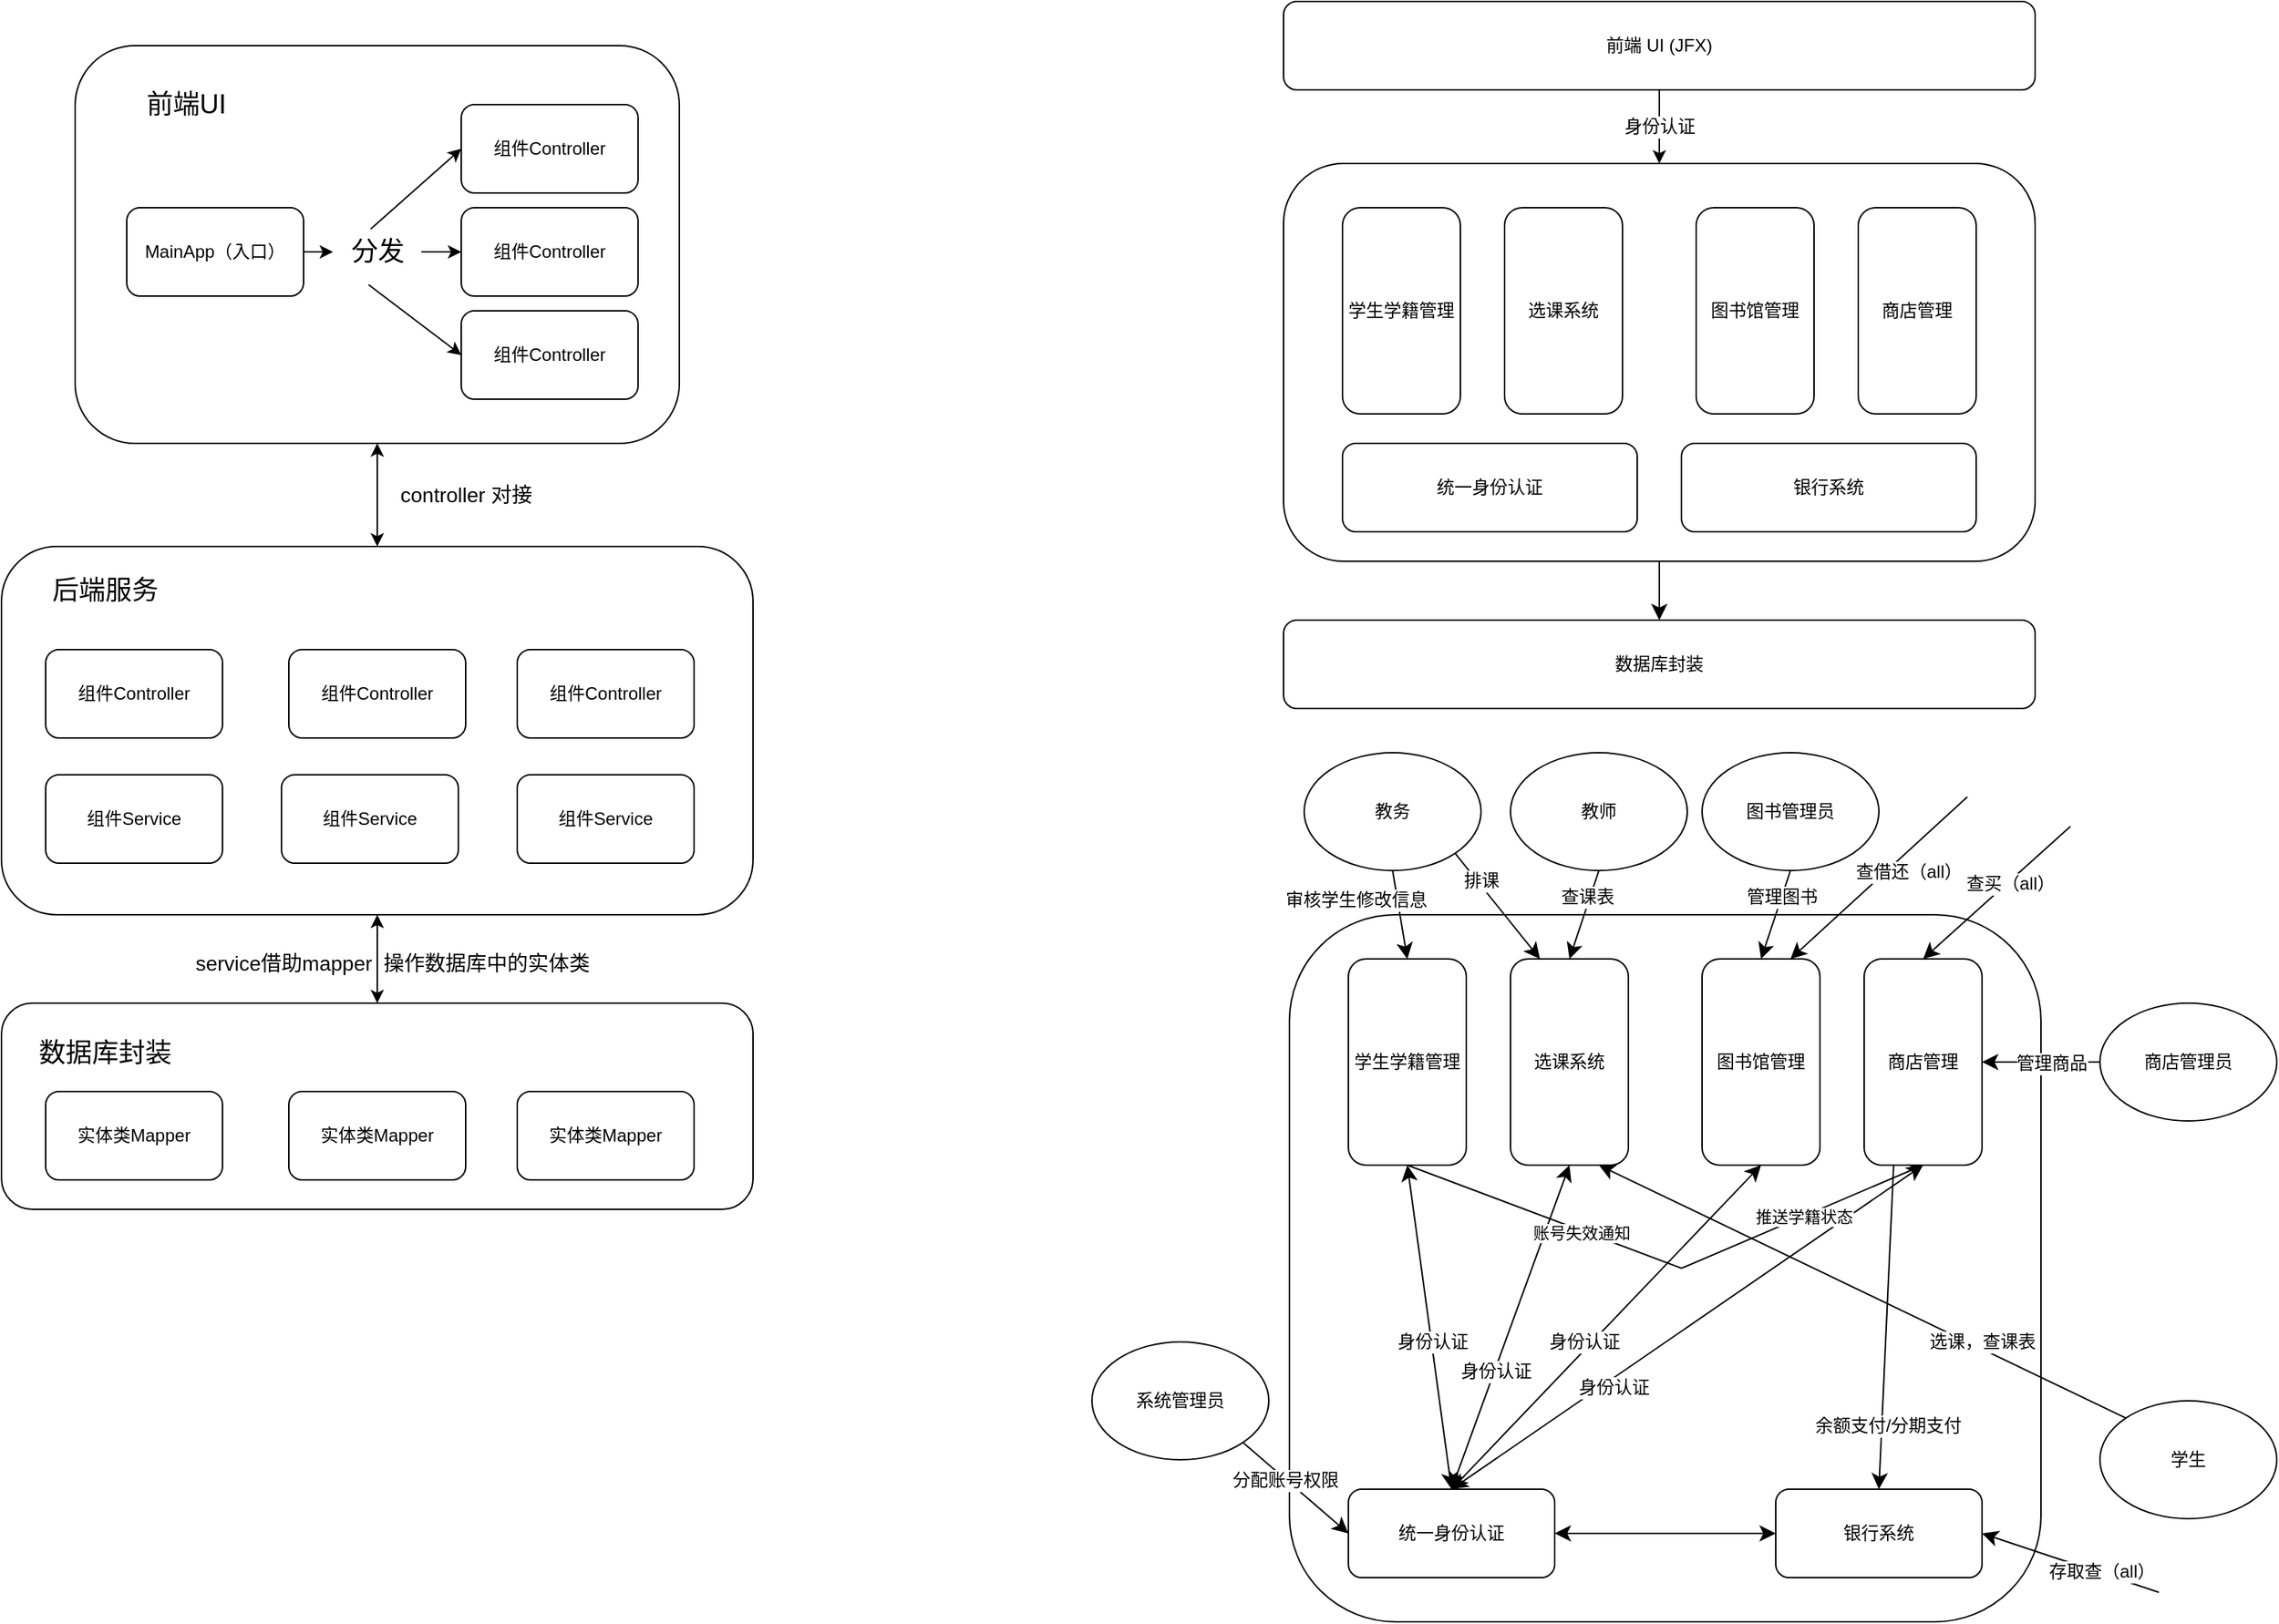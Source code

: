 <mxfile version="28.1.1">
  <diagram name="第 1 页" id="JiUpI6hv0vBJvtDWEYGz">
    <mxGraphModel dx="2853" dy="1147" grid="1" gridSize="10" guides="1" tooltips="1" connect="1" arrows="1" fold="1" page="1" pageScale="1" pageWidth="827" pageHeight="1169" math="0" shadow="0">
      <root>
        <mxCell id="0" />
        <mxCell id="1" parent="0" />
        <mxCell id="E6xORbim073Hj64cDwAq-33" style="rounded=0;orthogonalLoop=1;jettySize=auto;html=1;exitX=0.5;exitY=1;exitDx=0;exitDy=0;entryX=0.5;entryY=0;entryDx=0;entryDy=0;startArrow=classic;startFill=1;" edge="1" parent="1" source="E6xORbim073Hj64cDwAq-15" target="E6xORbim073Hj64cDwAq-17">
          <mxGeometry relative="1" as="geometry" />
        </mxCell>
        <mxCell id="E6xORbim073Hj64cDwAq-15" value="" style="rounded=1;whiteSpace=wrap;html=1;" vertex="1" parent="1">
          <mxGeometry x="-680" y="40" width="410" height="270" as="geometry" />
        </mxCell>
        <mxCell id="Blr8LIOK72sx-GVthxVn-6" style="edgeStyle=none;curved=1;rounded=0;orthogonalLoop=1;jettySize=auto;html=1;exitX=0.5;exitY=极简1;exitDx=0;exitDy=0;entryX=0.5;entryY=0;entryDx=0;entryDy=0;fontSize=12;startSize=8;endSize=8;" parent="1" source="Blr8LIOK72sx-GVthxVn-1" target="Blr8LIOK72sx-GVthxVn-5" edge="1">
          <mxGeometry relative="1" as="geometry" />
        </mxCell>
        <mxCell id="E6xORbim073Hj64cDwAq-1" style="edgeStyle=orthogonalEdgeStyle;rounded=0;orthogonalLoop=1;jettySize=auto;html=1;exitX=0.5;exitY=1;exitDx=0;exitDy=0;" edge="1" parent="1" source="Blr8LIOK72sx-GVthxVn-1" target="Blr8LIOK72sx-GVthxVn-5">
          <mxGeometry relative="1" as="geometry" />
        </mxCell>
        <mxCell id="E6xORbim073Hj64cDwAq-2" value="&lt;span style=&quot;font-size: 12px;&quot;&gt;身份认证&lt;/span&gt;" style="edgeLabel;html=1;align=center;verticalAlign=middle;resizable=0;points=[];" vertex="1" connectable="0" parent="E6xORbim073Hj64cDwAq-1">
          <mxGeometry x="-0.514" y="1" relative="1" as="geometry">
            <mxPoint x="-1" y="13" as="offset" />
          </mxGeometry>
        </mxCell>
        <mxCell id="Blr8LIOK72sx-GVthxVn-1" value="前端 UI (&lt;span style=&quot;background-color: transparent; color: light-dark(rgb(0, 0, 0), rgb(255, 255, 255));&quot;&gt;JFX)&lt;/span&gt;" style="rounded=1;whiteSpace=wrap;html=1;" parent="1" vertex="1">
          <mxGeometry x="140" y="10" width="510" height="60" as="geometry" />
        </mxCell>
        <mxCell id="Blr8LIOK72sx-GVthxVn-14" style="edgeStyle=none;curved=1;rounded=0;orthogonalLoop=1;jettySize=auto;html=1;exitX=0.5;exitY=1;exitDx=0;exitDy=0;entryX=0.5;entryY=0;entryDx=0;entryDy=0;fontSize=12;startSize=8;endSize=8;" parent="1" source="Blr8LIOK72sx-GVthxVn-5" target="Blr8LIOK72sx-GVthxVn-13" edge="1">
          <mxGeometry relative="1" as="geometry" />
        </mxCell>
        <mxCell id="Blr8LIOK72sx-GVthxVn-5" value="" style="rounded=1;whiteSpace=wrap;html=1;" parent="1" vertex="1">
          <mxGeometry x="140" y="120" width="510" height="270" as="geometry" />
        </mxCell>
        <mxCell id="Blr8LIOK72sx-GVthxVn-7" value="统一身份认证" style="rounded=1;whiteSpace=wrap;html=1;" parent="1" vertex="1">
          <mxGeometry x="180" y="310" width="200" height="60" as="geometry" />
        </mxCell>
        <mxCell id="Blr8LIOK72sx-GVthxVn-8" value="银行系统" style="rounded=1;whiteSpace=wrap;html=1;" parent="1" vertex="1">
          <mxGeometry x="410" y="310" width="200" height="60" as="geometry" />
        </mxCell>
        <mxCell id="Blr8LIOK72sx-GVthxVn-9" value="学生学籍管理" style="rounded=1;whiteSpace=wrap;html=1;" parent="1" vertex="1">
          <mxGeometry x="180" y="150" width="80" height="140" as="geometry" />
        </mxCell>
        <mxCell id="Blr8LIOK72sx-GVthxVn-10" value="商店管理" style="rounded=1;whiteSpace=wrap;html=1;" parent="1" vertex="1">
          <mxGeometry x="530" y="150" width="80" height="140" as="geometry" />
        </mxCell>
        <mxCell id="Blr8LIOK72sx-GVthxVn-11" value="图书馆管理&lt;span style=&quot;color: rgba(0, 0, 0, 0); font-family: monospace; font-size: 0px; text-align: start; text-wrap-mode: nowrap;&quot;&gt;%3CmxGraphModel%3E%3Croot%3E%3CmxCell%20id%3D%220%22%2F%3E%3CmxCell%20id%3D%221%22%20parent%3D%220%22%2F%3E%3CmxCell%20id%3D%222%22%20value%3D%22%E5%95%86%E5%BA%97%E7%AE%A1%E7%90%86%22%20style%3D%22rounded%3D1%3BwhiteSpace%3Dwrap%3Bhtml%3D1%3B%22%20vertex%3D%221%22%20parent%3D%221%22%3E%3CmxGeometry%20x%3D%22520%22%20y%3D%22340%22%20width%3D%2280%22%20height%3D%22100%22%20as%3D%22geometry%22%2F%3E%3C%2FmxCell%3E%3C%2Froot%3E%3C%2FmxGraphModel%3E&lt;/span&gt;" style="rounded=1;whiteSpace=wrap;html=1;" parent="1" vertex="1">
          <mxGeometry x="420" y="150" width="80" height="140" as="geometry" />
        </mxCell>
        <mxCell id="Blr8LIOK72sx-GVthxVn-12" value="选课系统" style="rounded=1;whiteSpace=wrap;html=1;" parent="1" vertex="1">
          <mxGeometry x="290" y="150" width="80" height="140" as="geometry" />
        </mxCell>
        <mxCell id="Blr8LIOK72sx-GVthxVn-13" value="数据库封装" style="rounded=1;whiteSpace=wrap;html=1;" parent="1" vertex="1">
          <mxGeometry x="140" y="430" width="510" height="60" as="geometry" />
        </mxCell>
        <mxCell id="Blr8LIOK72sx-GVthxVn-16" value="" style="rounded=1;whiteSpace=wrap;html=1;" parent="1" vertex="1">
          <mxGeometry x="144" y="630" width="510" height="480" as="geometry" />
        </mxCell>
        <mxCell id="Blr8LIOK72sx-GVthxVn-17" value="统一身份认证" style="rounded=1;whiteSpace=wrap;html=1;" parent="1" vertex="1">
          <mxGeometry x="184" y="1020" width="140" height="60" as="geometry" />
        </mxCell>
        <mxCell id="Blr8LIOK72sx-GVthxVn-18" value="银行系统" style="rounded=1;whiteSpace=wrap;html=1;" parent="1" vertex="1">
          <mxGeometry x="474" y="1020" width="140" height="60" as="geometry" />
        </mxCell>
        <mxCell id="Blr8LIOK72sx-GVthxVn-19" value="学生学籍管理" style="rounded=1;whiteSpace=wrap;html=1;" parent="1" vertex="1">
          <mxGeometry x="184" y="660" width="80" height="140" as="geometry" />
        </mxCell>
        <mxCell id="Blr8LIOK72sx-GVthxVn-52" style="edgeStyle=none;curved=1;rounded=0;orthogonalLoop=1;jettySize=auto;html=1;entryX=0.5;entryY=0;entryDx=0;entryDy=0;fontSize=12;startSize=8;endSize=8;exitX=0.25;exitY=1;exitDx=0;exitDy=0;" parent="1" source="Blr8LIOK72sx-GVthxVn-20" target="Blr8LIOK72sx-GVthxVn-18" edge="1">
          <mxGeometry relative="1" as="geometry" />
        </mxCell>
        <mxCell id="Blr8LIOK72sx-GVthxVn-53" value="余额支付/分期支付" style="edgeLabel;html=1;align=center;verticalAlign=middle;resizable=0;points=[];fontSize=12;" parent="Blr8LIOK72sx-GVthxVn-52" vertex="1" connectable="0">
          <mxGeometry x="0.595" y="4" relative="1" as="geometry">
            <mxPoint y="1" as="offset" />
          </mxGeometry>
        </mxCell>
        <mxCell id="Blr8LIOK72sx-GVthxVn-20" value="商店管理" style="rounded=1;whiteSpace=wrap;html=1;" parent="1" vertex="1">
          <mxGeometry x="534" y="660" width="80" height="140" as="geometry" />
        </mxCell>
        <mxCell id="Blr8LIOK72sx-GVthxVn-21" value="图书馆管理&lt;span style=&quot;color: rgba(0, 0, 0, 0); font-family: monospace; font-size: 0px; text-align: start; text-wrap-mode: nowrap;&quot;&gt;%3CmxGraphModel%3E%3Croot%3极简E%3CmxCell%20id%3D%220%22%2F%3E%3CmxCell%20id%3D%221%22%20parent%3D%220%22%2F%3E%3CmxCell%20id%3D%222%22%20value%3D%22%E5%95%86%E5%BA%97%E7%AE%A1%E7%90%86%22%20style%3D%22rounded%3D1%3BwhiteSpace%3Dwrap%3Bhtml%3D1%3B%22%20vertex%3D%221%22%20parent%3D%221%22%3E%3CmxGeometry%20x%3D%22520%22%20y%3D%22340%22%20width%3D%2280%22%20height%3D%22100%22%20as%3D%22geometry%22%2F%3E%3C%2FmxCell%3E%3C%2Froot%3E%3C%2FmxGraphModel%3E&lt;/span&gt;" style="rounded=1;whiteSpace=wrap;html=1;" parent="1" vertex="1">
          <mxGeometry x="424" y="660" width="80" height="140" as="geometry" />
        </mxCell>
        <mxCell id="Blr8LIOK72sx-GVthxVn-22" value="选课系统" style="rounded=1;whiteSpace=wrap;html=1;" parent="1" vertex="1">
          <mxGeometry x="294" y="660" width="80" height="140" as="geometry" />
        </mxCell>
        <mxCell id="Blr8LIOK72sx-GVthxVn-25" value="" style="endArrow=classic;startArrow=classic;html=1;rounded=0;fontSize=12;startSize=8;endSize=8;curved=1;entryX=0.5;entryY=1;entryDx=0;entryDy=0;exitX=0.5;exitY=0;exitDx=0;exitDy=0;" parent="1" source="Blr8LIOK72sx-GVthxVn-17" target="Blr8LIOK72sx-GVthxVn-19" edge="1">
          <mxGeometry width="50" height="50" relative="1" as="geometry">
            <mxPoint x="344" y="720" as="sourcePoint" />
            <mxPoint x="394" y="670" as="targetPoint" />
          </mxGeometry>
        </mxCell>
        <mxCell id="Blr8LIOK72sx-GVthxVn-26" value="身份认证" style="edgeLabel;html=1;align=center;verticalAlign=middle;resizable=0;points=[];fontSize=12;" parent="Blr8LIOK72sx-GVthxVn-25" vertex="1" connectable="0">
          <mxGeometry x="0.111" y="-3" relative="1" as="geometry">
            <mxPoint y="23" as="offset" />
          </mxGeometry>
        </mxCell>
        <mxCell id="Blr8LIOK72sx-GVthxVn-27" value="" style="endArrow=classic;startArrow=classic;html=1;rounded=0;fontSize=12;startSize=8;endSize=8;curved=1;entryX=0.5;entryY=1;entryDx=0;entryDy=0;exitX=0.5;exitY=0;exitDx=0;exitDy=0;" parent="1" source="Blr8LIOK72sx-GVthxVn-17" target="Blr8LIOK72sx-GVthxVn-22" edge="1">
          <mxGeometry width="50" height="50" relative="1" as="geometry">
            <mxPoint x="324" y="1190" as="sourcePoint" />
            <mxPoint x="314" y="910" as="targetPoint" />
          </mxGeometry>
        </mxCell>
        <mxCell id="Blr8LIOK72sx-GVthxVn-28" value="身份认证" style="edgeLabel;html=1;align=center;verticalAlign=middle;resizable=0;points=[];fontSize=12;" parent="Blr8LIOK72sx-GVthxVn-27" vertex="1" connectable="0">
          <mxGeometry x="0.111" y="-3" relative="1" as="geometry">
            <mxPoint x="-17" y="41" as="offset" />
          </mxGeometry>
        </mxCell>
        <mxCell id="Blr8LIOK72sx-GVthxVn-29" value="" style="endArrow=classic;startArrow=classic;html=1;rounded=0;fontSize=12;startSize=8;endSize=8;curved=1;entryX=0.5;entryY=1;entryDx=0;entryDy=0;exitX=0.5;exitY=0;exitDx=0;exitDy=0;" parent="1" source="Blr8LIOK72sx-GVthxVn-17" target="Blr8LIOK72sx-GVthxVn-21" edge="1">
          <mxGeometry width="50" height="50" relative="1" as="geometry">
            <mxPoint x="464" y="1070" as="sourcePoint" />
            <mxPoint x="454" y="790" as="targetPoint" />
          </mxGeometry>
        </mxCell>
        <mxCell id="Blr8LIOK72sx-GVthxVn-30" value="身份认证" style="edgeLabel;html=1;align=center;verticalAlign=middle;resizable=0;points=[];fontSize=12;" parent="Blr8LIOK72sx-GVthxVn-29" vertex="1" connectable="0">
          <mxGeometry x="0.111" y="-3" relative="1" as="geometry">
            <mxPoint x="-29" y="20" as="offset" />
          </mxGeometry>
        </mxCell>
        <mxCell id="Blr8LIOK72sx-GVthxVn-31" value="" style="endArrow=classic;startArrow=classic;html=1;rounded=0;fontSize=12;startSize=8;endSize=8;curved=1;entryX=0.5;entryY=1;entryDx=0;entryDy=0;exitX=0.5;exitY=0;exitDx=0;exitDy=0;" parent="1" source="Blr8LIOK72sx-GVthxVn-17" target="Blr8LIOK72sx-GVthxVn-20" edge="1">
          <mxGeometry width="50" height="50" relative="1" as="geometry">
            <mxPoint x="534" y="1140" as="sourcePoint" />
            <mxPoint x="524" y="860" as="targetPoint" />
          </mxGeometry>
        </mxCell>
        <mxCell id="Blr8LIOK72sx-GVthxVn-32" value="身份认证" style="edgeLabel;html=1;align=center;verticalAlign=middle;resizable=0;points=[];fontSize=12;" parent="Blr8LIOK72sx-GVthxVn-31" vertex="1" connectable="0">
          <mxGeometry x="0.111" y="-3" relative="1" as="geometry">
            <mxPoint x="-70" y="50" as="offset" />
          </mxGeometry>
        </mxCell>
        <mxCell id="Blr8LIOK72sx-GVthxVn-33" value="" style="endArrow=classic;startArrow=classic;html=1;rounded=0;fontSize=12;startSize=8;endSize=8;curved=1;entryX=0;entryY=0.5;entryDx=0;entryDy=0;exitX=1;exitY=0.5;exitDx=0;exitDy=0;" parent="1" source="Blr8LIOK72sx-GVthxVn-17" target="Blr8LIOK72sx-GVthxVn-18" edge="1">
          <mxGeometry width="50" height="50" relative="1" as="geometry">
            <mxPoint x="424" y="1190" as="sourcePoint" />
            <mxPoint x="714" y="910" as="targetPoint" />
          </mxGeometry>
        </mxCell>
        <mxCell id="Blr8LIOK72sx-GVthxVn-36" style="edgeStyle=none;curved=1;rounded=0;orthogonalLoop=1;jettySize=auto;html=1;entryX=1;entryY=0.5;entryDx=0;entryDy=0;fontSize=12;startSize=8;endSize=8;" parent="1" target="Blr8LIOK72sx-GVthxVn-18" edge="1">
          <mxGeometry relative="1" as="geometry">
            <mxPoint x="734" y="1090" as="sourcePoint" />
          </mxGeometry>
        </mxCell>
        <mxCell id="Blr8LIOK72sx-GVthxVn-40" value="存取查（all）" style="edgeLabel;html=1;align=center;verticalAlign=middle;resizable=0;points=[];fontSize=12;" parent="Blr8LIOK72sx-GVthxVn-36" vertex="1" connectable="0">
          <mxGeometry x="-0.021" y="-1" relative="1" as="geometry">
            <mxPoint x="19" y="6" as="offset" />
          </mxGeometry>
        </mxCell>
        <mxCell id="Blr8LIOK72sx-GVthxVn-44" style="edgeStyle=none;curved=1;rounded=0;orthogonalLoop=1;jettySize=auto;html=1;exitX=0;exitY=0.5;exitDx=0;exitDy=0;entryX=0.75;entryY=1;entryDx=0;entryDy=0;fontSize=12;startSize=8;endSize=8;" parent="1" source="Blr8LIOK72sx-GVthxVn-35" edge="1">
          <mxGeometry relative="1" as="geometry" />
        </mxCell>
        <mxCell id="Blr8LIOK72sx-GVthxVn-45" value="查改" style="edgeLabel;html=1;align=center;verticalAlign=middle;resizable=0;points=[];fontSize=12;" parent="Blr8LIOK72sx-GVthxVn-44" vertex="1" connectable="0">
          <mxGeometry x="-0.295" y="4" relative="1" as="geometry">
            <mxPoint x="-40" y="-23" as="offset" />
          </mxGeometry>
        </mxCell>
        <mxCell id="Blr8LIOK72sx-GVthxVn-46" style="edgeStyle=none;curved=1;rounded=0;orthogonalLoop=1;jettySize=auto;html=1;exitX=0;exitY=0;exitDx=0;exitDy=0;entryX=0.75;entryY=1;entryDx=0;entryDy=0;fontSize=12;startSize=8;endSize=8;" parent="1" source="Blr8LIOK72sx-GVthxVn-35" target="Blr8LIOK72sx-GVthxVn-22" edge="1">
          <mxGeometry relative="1" as="geometry" />
        </mxCell>
        <mxCell id="Blr8LIOK72sx-GVthxVn-47" value="选课，查课表" style="edgeLabel;html=1;align=center;verticalAlign=middle;resizable=0;points=[];fontSize=12;" parent="Blr8LIOK72sx-GVthxVn-46" vertex="1" connectable="0">
          <mxGeometry x="-0.317" y="-1" relative="1" as="geometry">
            <mxPoint x="24" y="8" as="offset" />
          </mxGeometry>
        </mxCell>
        <mxCell id="Blr8LIOK72sx-GVthxVn-50" style="edgeStyle=none;curved=1;rounded=0;orthogonalLoop=1;jettySize=auto;html=1;entryX=0.5;entryY=0;entryDx=0;entryDy=0;fontSize=12;startSize=8;endSize=8;" parent="1" target="Blr8LIOK72sx-GVthxVn-20" edge="1">
          <mxGeometry relative="1" as="geometry">
            <mxPoint x="674" y="570" as="sourcePoint" />
          </mxGeometry>
        </mxCell>
        <mxCell id="Blr8LIOK72sx-GVthxVn-51" value="查买（all）" style="edgeLabel;html=1;align=center;verticalAlign=middle;resizable=0;points=[];fontSize=12;" parent="Blr8LIOK72sx-GVthxVn-50" vertex="1" connectable="0">
          <mxGeometry x="-0.057" y="-4" relative="1" as="geometry">
            <mxPoint x="9" y="-1" as="offset" />
          </mxGeometry>
        </mxCell>
        <mxCell id="Blr8LIOK72sx-GVthxVn-35" value="学生" style="ellipse;whiteSpace=wrap;html=1;" parent="1" vertex="1">
          <mxGeometry x="694" y="960" width="120" height="80" as="geometry" />
        </mxCell>
        <mxCell id="Blr8LIOK72sx-GVthxVn-42" style="edgeStyle=none;curved=1;rounded=0;orthogonalLoop=1;jettySize=auto;html=1;exitX=0.5;exitY=1;exitDx=0;exitDy=0;entryX=0.5;entryY=0;entryDx=0;entryDy=0;fontSize=12;startSize=8;endSize=8;" parent="1" source="Blr8LIOK72sx-GVthxVn-41" target="Blr8LIOK72sx-GVthxVn-19" edge="1">
          <mxGeometry relative="1" as="geometry" />
        </mxCell>
        <mxCell id="Blr8LIOK72sx-GVthxVn-43" value="审核学生修改信息" style="edgeLabel;html=1;align=center;verticalAlign=middle;resizable=0;points=[];fontSize=12;" parent="Blr8LIOK72sx-GVthxVn-42" vertex="1" connectable="0">
          <mxGeometry x="-0.532" y="2" relative="1" as="geometry">
            <mxPoint x="-30" y="6" as="offset" />
          </mxGeometry>
        </mxCell>
        <mxCell id="Blr8LIOK72sx-GVthxVn-54" style="edgeStyle=none;curved=1;rounded=0;orthogonalLoop=1;jettySize=auto;html=1;exitX=1;exitY=1;exitDx=0;exitDy=0;entryX=0.25;entryY=0;entryDx=0;entryDy=0;fontSize=12;startSize=8;endSize=8;" parent="1" source="Blr8LIOK72sx-GVthxVn-41" target="Blr8LIOK72sx-GVthxVn-22" edge="1">
          <mxGeometry relative="1" as="geometry" />
        </mxCell>
        <mxCell id="Blr8LIOK72sx-GVthxVn-55" value="排课" style="edgeLabel;html=1;align=center;verticalAlign=middle;resizable=0;points=[];fontSize=12;" parent="Blr8LIOK72sx-GVthxVn-54" vertex="1" connectable="0">
          <mxGeometry x="-0.452" y="2" relative="1" as="geometry">
            <mxPoint as="offset" />
          </mxGeometry>
        </mxCell>
        <mxCell id="Blr8LIOK72sx-GVthxVn-41" value="教务" style="ellipse;whiteSpace=wrap;html=1;" parent="1" vertex="1">
          <mxGeometry x="154" y="520" width="120" height="80" as="geometry" />
        </mxCell>
        <mxCell id="Blr8LIOK72sx-GVthxVn-57" style="edgeStyle=none;curved=1;rounded=0;orthogonalLoop=1;jettySize=auto;html=1;exitX=0.5;exitY=1;exitDx=0;exitDy=0;entryX=0.5;entryY=0;entryDx=0;entryDy=0;fontSize=12;startSize=8;endSize=8;" parent="1" source="Blr8LIOK72sx-GVthxVn-56" target="Blr8LIOK72sx-GVthxVn-22" edge="1">
          <mxGeometry relative="1" as="geometry" />
        </mxCell>
        <mxCell id="Blr8LIOK72sx-GVthxVn-58" value="查课表" style="edgeLabel;html=1;align=center;verticalAlign=middle;resizable=0;points=[];fontSize=12;" parent="Blr8LIOK72sx-GVthxVn-57" vertex="1" connectable="0">
          <mxGeometry x="-0.398" y="-2" relative="1" as="geometry">
            <mxPoint as="offset" />
          </mxGeometry>
        </mxCell>
        <mxCell id="Blr8LIOK72sx-GVthxVn-59" style="edgeStyle=none;curved=1;rounded=0;orthogonalLoop=1;jettySize=auto;html=1;entryX=0.75;entryY=0;entryDx=0;entryDy=0;fontSize=12;startSize=8;endSize=8;" parent="1" target="Blr8LIOK72sx-GVthxVn-21" edge="1">
          <mxGeometry relative="1" as="geometry">
            <mxPoint x="604" y="550" as="sourcePoint" />
          </mxGeometry>
        </mxCell>
        <mxCell id="Blr8LIOK72sx-GVthxVn-60" value="查借还（all）" style="edgeLabel;html=1;align=center;verticalAlign=middle;resizable=0;points=[];fontSize=12;" parent="Blr8LIOK72sx-GVthxVn-59" vertex="1" connectable="0">
          <mxGeometry x="-0.472" y="1" relative="1" as="geometry">
            <mxPoint x="-9" y="21" as="offset" />
          </mxGeometry>
        </mxCell>
        <mxCell id="Blr8LIOK72sx-GVthxVn-56" value="教师" style="ellipse;whiteSpace=wrap;html=1;" parent="1" vertex="1">
          <mxGeometry x="294" y="520" width="120" height="80" as="geometry" />
        </mxCell>
        <mxCell id="Blr8LIOK72sx-GVthxVn-66" style="edgeStyle=none;curved=1;rounded=0;orthogonalLoop=1;jettySize=auto;html=1;exitX=0.5;exitY=1;exitDx=0;exitDy=0;entryX=0.5;entryY=0;entryDx=0;entryDy=0;fontSize=12;startSize=8;endSize=8;" parent="1" source="Blr8LIOK72sx-GVthxVn-63" target="Blr8LIOK72sx-GVthxVn-21" edge="1">
          <mxGeometry relative="1" as="geometry" />
        </mxCell>
        <mxCell id="Blr8LIOK72sx-GVthxVn-67" value="管理图书" style="edgeLabel;html=1;align=center;verticalAlign=middle;resizable=0;points=[];fontSize=12;" parent="Blr8LIOK72sx-GVthxVn-66" vertex="1" connectable="0">
          <mxGeometry x="-0.429" y="-1" relative="1" as="geometry">
            <mxPoint y="1" as="offset" />
          </mxGeometry>
        </mxCell>
        <mxCell id="Blr8LIOK72sx-GVthxVn-63" value="图书管理员" style="ellipse;whiteSpace=wrap;html=1;" parent="1" vertex="1">
          <mxGeometry x="424" y="520" width="120" height="80" as="geometry" />
        </mxCell>
        <mxCell id="Blr8LIOK72sx-GVthxVn-69" style="edgeStyle=none;curved=1;rounded=0;orthogonalLoop=1;jettySize=auto;html=1;exitX=0;exitY=0.5;exitDx=0;exitDy=0;entryX=1;entryY=0.5;entryDx=0;entryDy=0;fontSize=12;startSize=8;endSize=8;" parent="1" source="Blr8LIOK72sx-GVthxVn-68" target="Blr8LIOK72sx-GVthxVn-20" edge="1">
          <mxGeometry relative="1" as="geometry" />
        </mxCell>
        <mxCell id="Blr8LIOK72sx-GVthxVn-70" value="管理商品" style="edgeLabel;html=1;align=center;verticalAlign=middle;resizable=0;points=[];fontSize=12;" parent="Blr8LIOK72sx-GVthxVn-69" vertex="1" connectable="0">
          <mxGeometry x="0.258" y="1" relative="1" as="geometry">
            <mxPoint x="17" as="offset" />
          </mxGeometry>
        </mxCell>
        <mxCell id="Blr8LIOK72sx-GVthxVn-68" value="商店管理员" style="ellipse;whiteSpace=wrap;html=1;" parent="1" vertex="1">
          <mxGeometry x="694" y="690" width="120" height="80" as="geometry" />
        </mxCell>
        <mxCell id="Blr8LIOK72sx-GVthxVn-72" style="edgeStyle=none;curved=1;rounded=0;orthogonalLoop=1;jettySize=auto;html=1;exitX=1;exitY=1;exitDx=0;exitDy=0;entryX=0;entryY=0.5;entryDx=0;entryDy=0;fontSize=12;startSize=8;endSize=8;" parent="1" source="Blr8LIOK72sx-GVthxVn-71" target="Blr8LIOK72sx-GVthxVn-17" edge="1">
          <mxGeometry relative="1" as="geometry" />
        </mxCell>
        <mxCell id="Blr8LIOK72sx-GVthxVn-73" value="分配账号权限" style="edgeLabel;html=1;align=center;verticalAlign=middle;resizable=0;points=[];fontSize=12;" parent="Blr8LIOK72sx-GVthxVn-72" vertex="1" connectable="0">
          <mxGeometry x="0.102" y="-1" relative="1" as="geometry">
            <mxPoint x="-10" y="-9" as="offset" />
          </mxGeometry>
        </mxCell>
        <mxCell id="Blr8LIOK72sx-GVthxVn-71" value="系统管理员" style="ellipse;whiteSpace=wrap;html=1;" parent="1" vertex="1">
          <mxGeometry x="10" y="920" width="120" height="80" as="geometry" />
        </mxCell>
        <mxCell id="Ik60JiqUR4L8-UjUqCyc-3" value="" style="endArrow=classic;html=1;rounded=0;entryX=0.5;entryY=1;entryDx=0;entryDy=0;exitX=0.5;exitY=1;exitDx=0;exitDy=0;" parent="1" source="Blr8LIOK72sx-GVthxVn-19" target="Blr8LIOK72sx-GVthxVn-20" edge="1">
          <mxGeometry width="50" height="50" relative="1" as="geometry">
            <mxPoint x="230" y="810" as="sourcePoint" />
            <mxPoint x="210" y="740" as="targetPoint" />
            <Array as="points">
              <mxPoint x="410" y="870" />
            </Array>
          </mxGeometry>
        </mxCell>
        <mxCell id="Ik60JiqUR4L8-UjUqCyc-5" value="推送学籍状态" style="edgeLabel;html=1;align=center;verticalAlign=middle;resizable=0;points=[];" parent="Ik60JiqUR4L8-UjUqCyc-3" vertex="1" connectable="0">
          <mxGeometry x="0.532" relative="1" as="geometry">
            <mxPoint as="offset" />
          </mxGeometry>
        </mxCell>
        <mxCell id="Ik60JiqUR4L8-UjUqCyc-6" value="账号失效通知" style="edgeLabel;html=1;align=center;verticalAlign=middle;resizable=0;points=[];" parent="Ik60JiqUR4L8-UjUqCyc-3" vertex="1" connectable="0">
          <mxGeometry x="-0.33" y="-1" relative="1" as="geometry">
            <mxPoint as="offset" />
          </mxGeometry>
        </mxCell>
        <mxCell id="E6xORbim073Hj64cDwAq-8" style="rounded=0;orthogonalLoop=1;jettySize=auto;html=1;exitX=0.426;exitY=0.111;exitDx=0;exitDy=0;entryX=0;entryY=0.5;entryDx=0;entryDy=0;exitPerimeter=0;" edge="1" parent="1" source="E6xORbim073Hj64cDwAq-12" target="E6xORbim073Hj64cDwAq-4">
          <mxGeometry relative="1" as="geometry" />
        </mxCell>
        <mxCell id="E6xORbim073Hj64cDwAq-9" style="rounded=0;orthogonalLoop=1;jettySize=auto;html=1;exitX=1;exitY=0.5;exitDx=0;exitDy=0;entryX=0;entryY=0.5;entryDx=0;entryDy=0;" edge="1" parent="1" source="E6xORbim073Hj64cDwAq-12" target="E6xORbim073Hj64cDwAq-5">
          <mxGeometry relative="1" as="geometry">
            <mxPoint x="-545" y="148.57" as="sourcePoint" />
            <mxPoint x="-438" y="148.57" as="targetPoint" />
          </mxGeometry>
        </mxCell>
        <mxCell id="E6xORbim073Hj64cDwAq-11" style="rounded=0;orthogonalLoop=1;jettySize=auto;html=1;exitX=0.402;exitY=1.057;exitDx=0;exitDy=0;entryX=0;entryY=0.5;entryDx=0;entryDy=0;exitPerimeter=0;" edge="1" parent="1" source="E6xORbim073Hj64cDwAq-12" target="E6xORbim073Hj64cDwAq-6">
          <mxGeometry relative="1" as="geometry" />
        </mxCell>
        <mxCell id="E6xORbim073Hj64cDwAq-3" value="MainApp（入口）" style="rounded=1;whiteSpace=wrap;html=1;" vertex="1" parent="1">
          <mxGeometry x="-645" y="150" width="120" height="60" as="geometry" />
        </mxCell>
        <mxCell id="E6xORbim073Hj64cDwAq-4" value="组件Controller" style="rounded=1;whiteSpace=wrap;html=1;" vertex="1" parent="1">
          <mxGeometry x="-418" y="80" width="120" height="60" as="geometry" />
        </mxCell>
        <mxCell id="E6xORbim073Hj64cDwAq-5" value="组件Controller" style="rounded=1;whiteSpace=wrap;html=1;" vertex="1" parent="1">
          <mxGeometry x="-418" y="150" width="120" height="60" as="geometry" />
        </mxCell>
        <mxCell id="E6xORbim073Hj64cDwAq-6" value="组件Controller" style="rounded=1;whiteSpace=wrap;html=1;" vertex="1" parent="1">
          <mxGeometry x="-418" y="220" width="120" height="60" as="geometry" />
        </mxCell>
        <mxCell id="E6xORbim073Hj64cDwAq-14" value="" style="rounded=0;orthogonalLoop=1;jettySize=auto;html=1;exitX=1;exitY=0.5;exitDx=0;exitDy=0;entryX=0;entryY=0.5;entryDx=0;entryDy=0;" edge="1" parent="1" source="E6xORbim073Hj64cDwAq-3" target="E6xORbim073Hj64cDwAq-12">
          <mxGeometry relative="1" as="geometry">
            <mxPoint x="-525" y="180" as="sourcePoint" />
            <mxPoint x="-418" y="180" as="targetPoint" />
          </mxGeometry>
        </mxCell>
        <mxCell id="E6xORbim073Hj64cDwAq-12" value="&lt;font style=&quot;font-size: 18px;&quot;&gt;分发&lt;/font&gt;" style="text;html=1;align=center;verticalAlign=middle;resizable=0;points=[];autosize=1;strokeColor=none;fillColor=none;" vertex="1" parent="1">
          <mxGeometry x="-505" y="160" width="60" height="40" as="geometry" />
        </mxCell>
        <mxCell id="E6xORbim073Hj64cDwAq-16" value="&lt;font style=&quot;font-size: 18px;&quot;&gt;前端UI&lt;/font&gt;" style="text;html=1;align=center;verticalAlign=middle;resizable=0;points=[];autosize=1;strokeColor=none;fillColor=none;" vertex="1" parent="1">
          <mxGeometry x="-645" y="60" width="80" height="40" as="geometry" />
        </mxCell>
        <mxCell id="E6xORbim073Hj64cDwAq-35" style="rounded=0;orthogonalLoop=1;jettySize=auto;html=1;exitX=0.5;exitY=1;exitDx=0;exitDy=0;entryX=0.5;entryY=0;entryDx=0;entryDy=0;startArrow=classic;startFill=1;" edge="1" parent="1" source="E6xORbim073Hj64cDwAq-17" target="E6xORbim073Hj64cDwAq-24">
          <mxGeometry relative="1" as="geometry" />
        </mxCell>
        <mxCell id="E6xORbim073Hj64cDwAq-17" value="" style="rounded=1;whiteSpace=wrap;html=1;" vertex="1" parent="1">
          <mxGeometry x="-730" y="380" width="510" height="250" as="geometry" />
        </mxCell>
        <mxCell id="E6xORbim073Hj64cDwAq-18" value="组件Controller" style="rounded=1;whiteSpace=wrap;html=1;" vertex="1" parent="1">
          <mxGeometry x="-700" y="450" width="120" height="60" as="geometry" />
        </mxCell>
        <mxCell id="E6xORbim073Hj64cDwAq-19" value="组件Controller" style="rounded=1;whiteSpace=wrap;html=1;" vertex="1" parent="1">
          <mxGeometry x="-535" y="450" width="120" height="60" as="geometry" />
        </mxCell>
        <mxCell id="E6xORbim073Hj64cDwAq-20" value="组件Controller" style="rounded=1;whiteSpace=wrap;html=1;" vertex="1" parent="1">
          <mxGeometry x="-380" y="450" width="120" height="60" as="geometry" />
        </mxCell>
        <mxCell id="E6xORbim073Hj64cDwAq-21" value="组件Service" style="rounded=1;whiteSpace=wrap;html=1;" vertex="1" parent="1">
          <mxGeometry x="-700" y="535" width="120" height="60" as="geometry" />
        </mxCell>
        <mxCell id="E6xORbim073Hj64cDwAq-22" value="组件Service" style="rounded=1;whiteSpace=wrap;html=1;" vertex="1" parent="1">
          <mxGeometry x="-540" y="535" width="120" height="60" as="geometry" />
        </mxCell>
        <mxCell id="E6xORbim073Hj64cDwAq-23" value="组件Service" style="rounded=1;whiteSpace=wrap;html=1;" vertex="1" parent="1">
          <mxGeometry x="-380" y="535" width="120" height="60" as="geometry" />
        </mxCell>
        <mxCell id="E6xORbim073Hj64cDwAq-24" value="" style="rounded=1;whiteSpace=wrap;html=1;" vertex="1" parent="1">
          <mxGeometry x="-730" y="690" width="510" height="140" as="geometry" />
        </mxCell>
        <mxCell id="E6xORbim073Hj64cDwAq-25" value="&lt;span style=&quot;font-size: 18px;&quot;&gt;后端服务&lt;/span&gt;" style="text;html=1;align=center;verticalAlign=middle;resizable=0;points=[];autosize=1;strokeColor=none;fillColor=none;" vertex="1" parent="1">
          <mxGeometry x="-710" y="390" width="100" height="40" as="geometry" />
        </mxCell>
        <mxCell id="E6xORbim073Hj64cDwAq-29" value="&lt;span style=&quot;font-size: 18px;&quot;&gt;数据库封装&lt;/span&gt;" style="text;html=1;align=center;verticalAlign=middle;resizable=0;points=[];autosize=1;strokeColor=none;fillColor=none;" vertex="1" parent="1">
          <mxGeometry x="-715" y="704" width="110" height="40" as="geometry" />
        </mxCell>
        <mxCell id="E6xORbim073Hj64cDwAq-30" value="实体类Mapper" style="rounded=1;whiteSpace=wrap;html=1;" vertex="1" parent="1">
          <mxGeometry x="-700" y="750" width="120" height="60" as="geometry" />
        </mxCell>
        <mxCell id="E6xORbim073Hj64cDwAq-31" value="实体类Mapper" style="rounded=1;whiteSpace=wrap;html=1;" vertex="1" parent="1">
          <mxGeometry x="-535" y="750" width="120" height="60" as="geometry" />
        </mxCell>
        <mxCell id="E6xORbim073Hj64cDwAq-32" value="实体类Mapper" style="rounded=1;whiteSpace=wrap;html=1;" vertex="1" parent="1">
          <mxGeometry x="-380" y="750" width="120" height="60" as="geometry" />
        </mxCell>
        <mxCell id="E6xORbim073Hj64cDwAq-34" value="&lt;font style=&quot;font-size: 14px;&quot;&gt;controller 对接&lt;/font&gt;" style="text;html=1;align=center;verticalAlign=middle;resizable=0;points=[];autosize=1;strokeColor=none;fillColor=none;" vertex="1" parent="1">
          <mxGeometry x="-470" y="330" width="110" height="30" as="geometry" />
        </mxCell>
        <mxCell id="E6xORbim073Hj64cDwAq-36" value="&lt;font style=&quot;font-size: 14px;&quot;&gt;service借助mapper&amp;nbsp; 操作数据库中的实体类&lt;/font&gt;" style="text;html=1;align=center;verticalAlign=middle;resizable=0;points=[];autosize=1;strokeColor=none;fillColor=none;" vertex="1" parent="1">
          <mxGeometry x="-610" y="648" width="290" height="30" as="geometry" />
        </mxCell>
      </root>
    </mxGraphModel>
  </diagram>
</mxfile>
